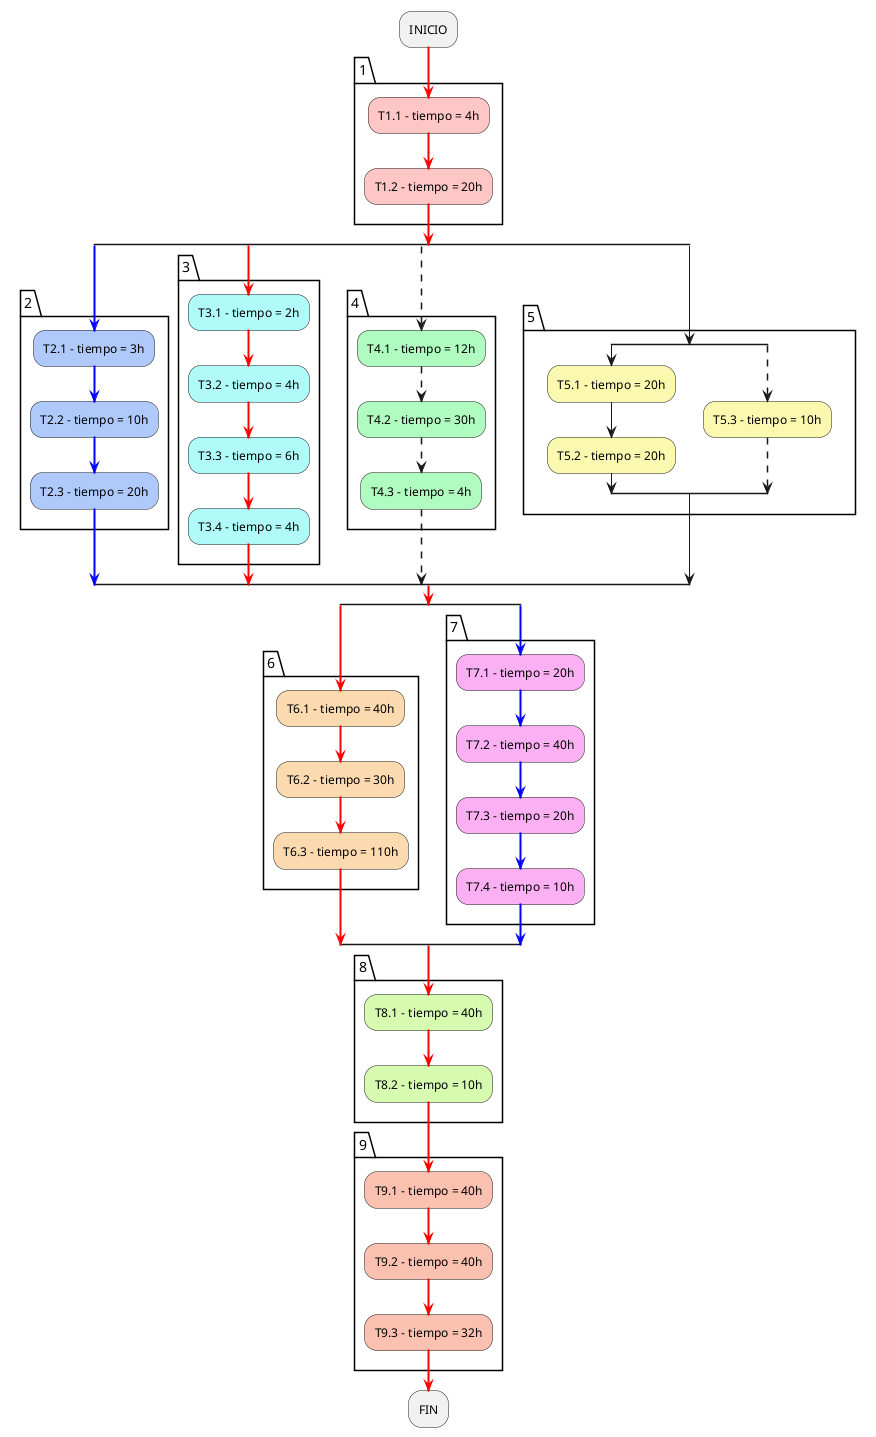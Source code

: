 @startuml

' Arrows
' -[#red, bold]->
' -[dashed]->


:INICIO;
-[#red,bold]->

package "1" {
  #ffc6c6:T1.1 - tiempo = 4h;
  -[#red,bold]->
  #ffc6c6:T1.2 - tiempo = 20h;
  -[#red,bold]->
}
split

package "2" {
  -[#blue,bold]->
  #b0c9fb:T2.1 - tiempo = 3h;
  -[#blue,bold]->
  #b0c9fb:T2.2 - tiempo = 10h;
  -[#blue,bold]->
  #b0c9fb:T2.3 - tiempo = 20h;
  -[#blue,bold]->
}
split again

package "3" {
  -[#red,bold]->
  #b0fbf9:T3.1 - tiempo = 2h;
  -[#red,bold]->
  #b0fbf9:T3.2 - tiempo = 4h;
  -[#red,bold]->
  #b0fbf9:T3.3 - tiempo = 6h;
  -[#red,bold]->
  #b0fbf9:T3.4 - tiempo = 4h;
  -[#red,bold]->
}
split again

package "4" {
  -[dashed]->
  #b0fbbf:T4.1 - tiempo = 12h;
  -[dashed]->
  #b0fbbf:T4.2 - tiempo = 30h;
  -[dashed]->
  #b0fbbf:T4.3 - tiempo = 4h;
  -[dashed]->
}
split again

package "5" {
  split
    #fbf9b0:T5.1 - tiempo = 20h;
    #fbf9b0:T5.2 - tiempo = 20h;
  split again
    -[dashed]->
    #fbf9b0:T5.3 - tiempo = 10h;
    -[dashed]->
  end  split
}
end split

-[#red,bold]->

split

package "6" {
  -[#red,bold]->
  #fbdab0:T6.1 - tiempo = 40h;
  -[#red,bold]->
  #fbdab0:T6.2 - tiempo = 30h;
  -[#red,bold]->
  #fbdab0:T6.3 - tiempo = 110h;
  -[#red,bold]->
}
split again

package "7" {
  -[#blue,bold]->
  #fbb0f4:T7.1 - tiempo = 20h;
  -[#blue,bold]->
  #fbb0f4:T7.2 - tiempo = 40h;
  -[#blue,bold]->
  #fbb0f4:T7.3 - tiempo = 20h;
  -[#blue,bold]->
  #fbb0f4:T7.4 - tiempo = 10h;
  -[#blue,bold]->
}
end split

-[#red,bold]->

package "8" {
  #d6fbb0:T8.1 - tiempo = 40h;
  -[#red,bold]->
  #d6fbb0:T8.2 - tiempo = 10h;
  -[#red,bold]->
}


package "9" {
  #fbc1b0:T9.1 - tiempo = 40h;
  -[#red,bold]->
  #fbc1b0:T9.2 - tiempo = 40h;
  -[#red,bold]->
  #fbc1b0:T9.3 - tiempo = 32h;
  -[#red,bold]->
}
:FIN;

@enduml
